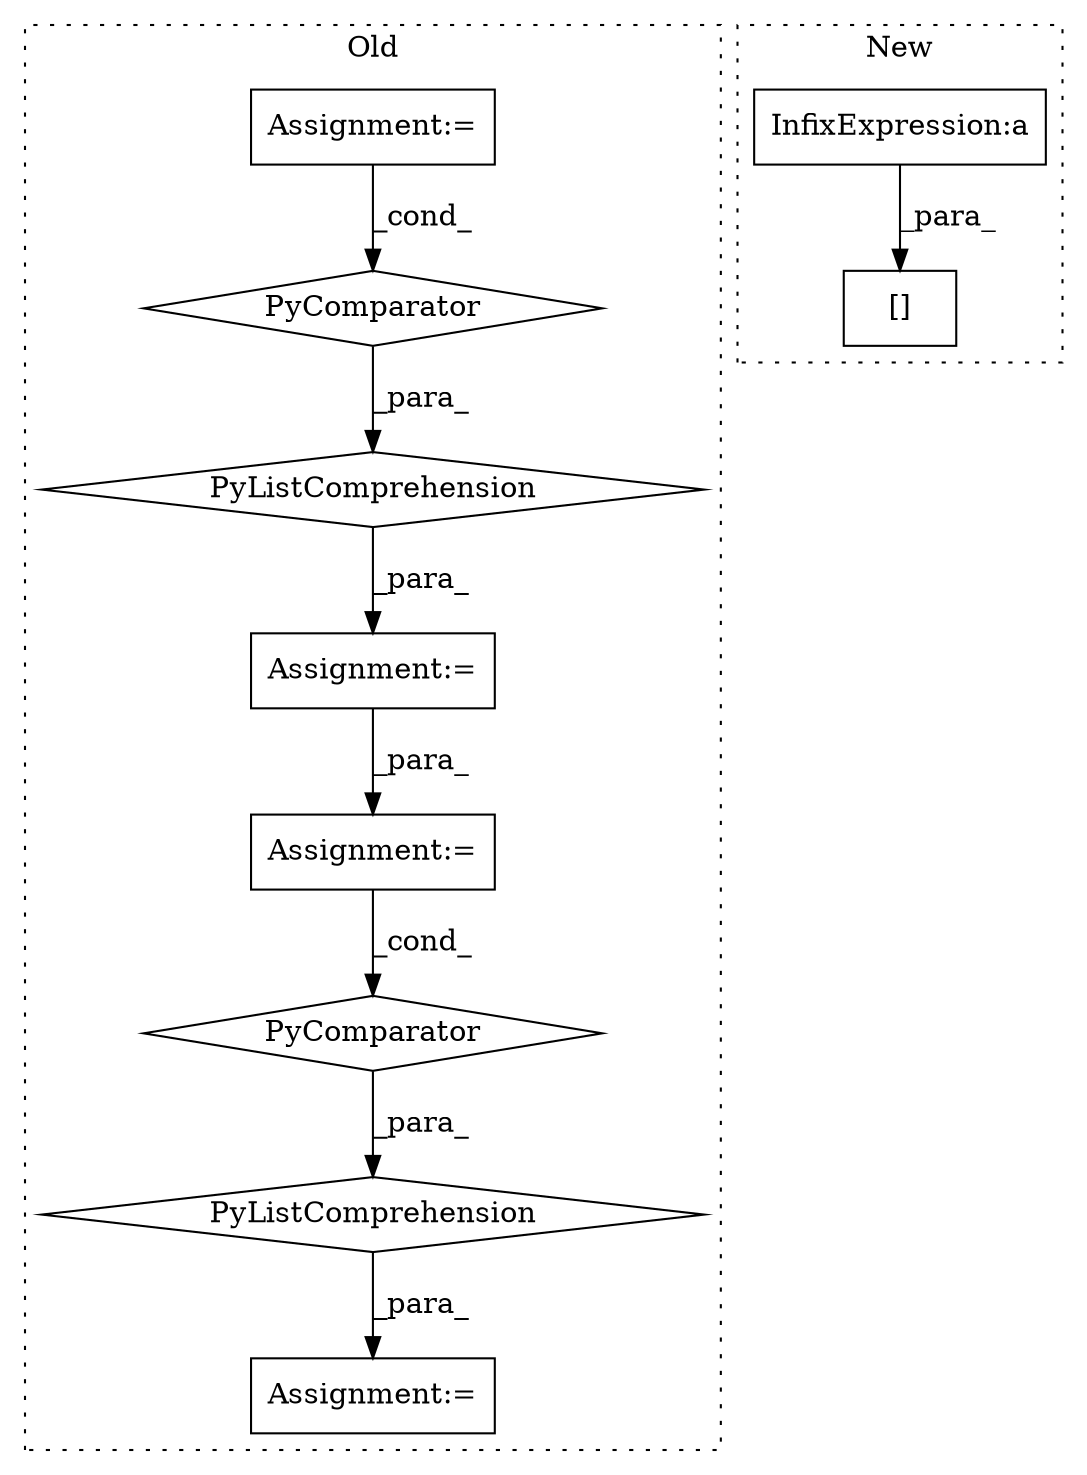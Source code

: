 digraph G {
subgraph cluster0 {
1 [label="PyComparator" a="113" s="1632" l="33" shape="diamond"];
3 [label="Assignment:=" a="7" s="1632" l="33" shape="box"];
4 [label="PyListComprehension" a="109" s="1547" l="126" shape="diamond"];
5 [label="Assignment:=" a="7" s="1757" l="1" shape="box"];
6 [label="Assignment:=" a="7" s="2031" l="37" shape="box"];
7 [label="Assignment:=" a="7" s="1533" l="14" shape="box"];
8 [label="PyComparator" a="113" s="2031" l="37" shape="diamond"];
9 [label="PyListComprehension" a="109" s="1936" l="140" shape="diamond"];
label = "Old";
style="dotted";
}
subgraph cluster1 {
2 [label="[]" a="2" s="2193,2203" l="6,1" shape="box"];
10 [label="InfixExpression:a" a="27" s="1752" l="10" shape="box"];
label = "New";
style="dotted";
}
1 -> 4 [label="_para_"];
3 -> 1 [label="_cond_"];
4 -> 7 [label="_para_"];
6 -> 8 [label="_cond_"];
7 -> 6 [label="_para_"];
8 -> 9 [label="_para_"];
9 -> 5 [label="_para_"];
10 -> 2 [label="_para_"];
}